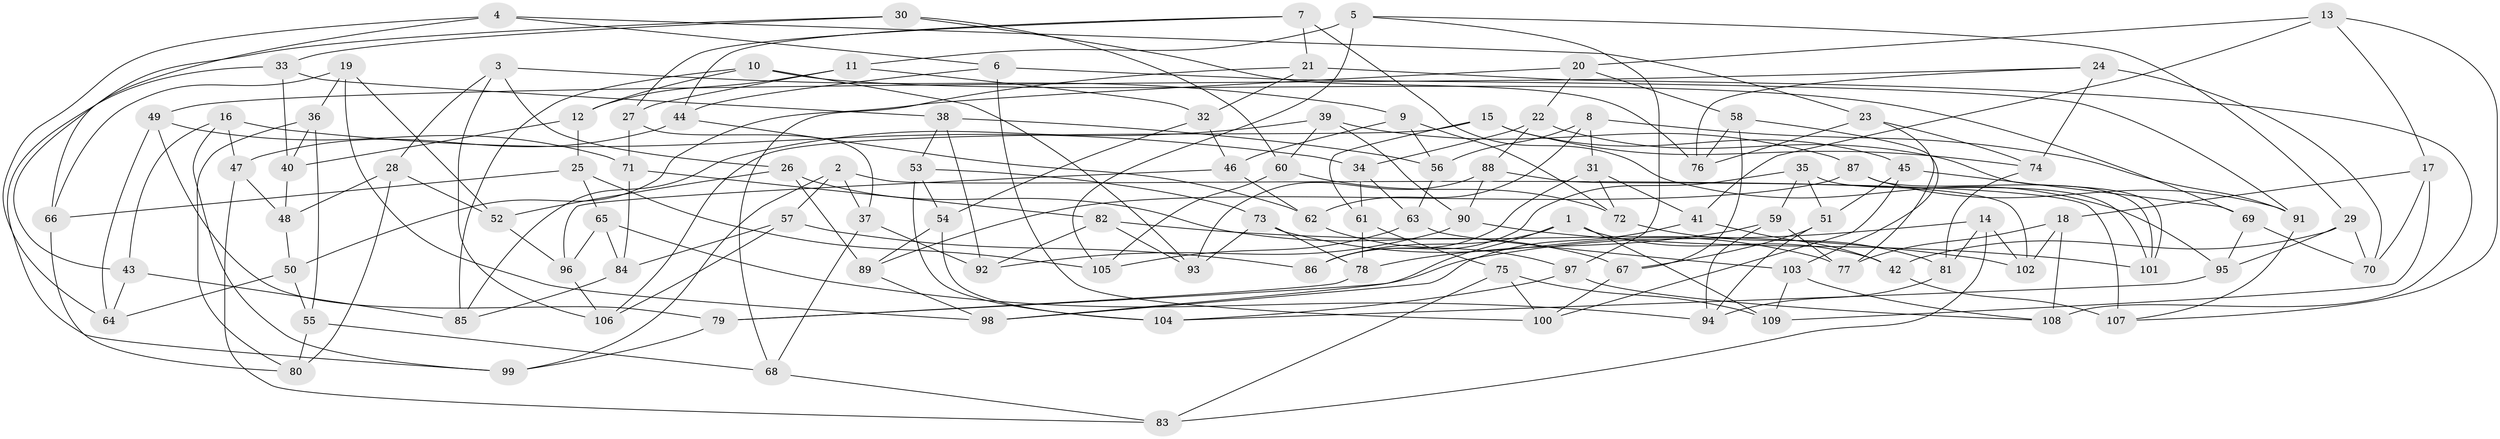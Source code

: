 // coarse degree distribution, {6: 0.3939393939393939, 4: 0.36363636363636365, 5: 0.21212121212121213, 3: 0.030303030303030304}
// Generated by graph-tools (version 1.1) at 2025/38/03/04/25 23:38:08]
// undirected, 109 vertices, 218 edges
graph export_dot {
  node [color=gray90,style=filled];
  1;
  2;
  3;
  4;
  5;
  6;
  7;
  8;
  9;
  10;
  11;
  12;
  13;
  14;
  15;
  16;
  17;
  18;
  19;
  20;
  21;
  22;
  23;
  24;
  25;
  26;
  27;
  28;
  29;
  30;
  31;
  32;
  33;
  34;
  35;
  36;
  37;
  38;
  39;
  40;
  41;
  42;
  43;
  44;
  45;
  46;
  47;
  48;
  49;
  50;
  51;
  52;
  53;
  54;
  55;
  56;
  57;
  58;
  59;
  60;
  61;
  62;
  63;
  64;
  65;
  66;
  67;
  68;
  69;
  70;
  71;
  72;
  73;
  74;
  75;
  76;
  77;
  78;
  79;
  80;
  81;
  82;
  83;
  84;
  85;
  86;
  87;
  88;
  89;
  90;
  91;
  92;
  93;
  94;
  95;
  96;
  97;
  98;
  99;
  100;
  101;
  102;
  103;
  104;
  105;
  106;
  107;
  108;
  109;
  1 -- 42;
  1 -- 86;
  1 -- 98;
  1 -- 109;
  2 -- 57;
  2 -- 107;
  2 -- 99;
  2 -- 37;
  3 -- 28;
  3 -- 106;
  3 -- 26;
  3 -- 9;
  4 -- 64;
  4 -- 23;
  4 -- 6;
  4 -- 66;
  5 -- 97;
  5 -- 29;
  5 -- 105;
  5 -- 11;
  6 -- 91;
  6 -- 44;
  6 -- 100;
  7 -- 21;
  7 -- 27;
  7 -- 44;
  7 -- 95;
  8 -- 62;
  8 -- 31;
  8 -- 91;
  8 -- 56;
  9 -- 72;
  9 -- 46;
  9 -- 56;
  10 -- 69;
  10 -- 93;
  10 -- 85;
  10 -- 12;
  11 -- 32;
  11 -- 12;
  11 -- 27;
  12 -- 40;
  12 -- 25;
  13 -- 17;
  13 -- 20;
  13 -- 41;
  13 -- 107;
  14 -- 83;
  14 -- 102;
  14 -- 81;
  14 -- 79;
  15 -- 74;
  15 -- 106;
  15 -- 61;
  15 -- 45;
  16 -- 99;
  16 -- 47;
  16 -- 34;
  16 -- 43;
  17 -- 109;
  17 -- 70;
  17 -- 18;
  18 -- 108;
  18 -- 102;
  18 -- 77;
  19 -- 36;
  19 -- 52;
  19 -- 98;
  19 -- 66;
  20 -- 58;
  20 -- 22;
  20 -- 50;
  21 -- 68;
  21 -- 32;
  21 -- 108;
  22 -- 88;
  22 -- 101;
  22 -- 34;
  23 -- 74;
  23 -- 77;
  23 -- 76;
  24 -- 76;
  24 -- 74;
  24 -- 70;
  24 -- 49;
  25 -- 66;
  25 -- 105;
  25 -- 65;
  26 -- 67;
  26 -- 89;
  26 -- 52;
  27 -- 71;
  27 -- 37;
  28 -- 80;
  28 -- 52;
  28 -- 48;
  29 -- 95;
  29 -- 42;
  29 -- 70;
  30 -- 43;
  30 -- 33;
  30 -- 60;
  30 -- 76;
  31 -- 86;
  31 -- 41;
  31 -- 72;
  32 -- 46;
  32 -- 54;
  33 -- 38;
  33 -- 40;
  33 -- 99;
  34 -- 61;
  34 -- 63;
  35 -- 59;
  35 -- 86;
  35 -- 51;
  35 -- 101;
  36 -- 55;
  36 -- 80;
  36 -- 40;
  37 -- 68;
  37 -- 92;
  38 -- 53;
  38 -- 92;
  38 -- 56;
  39 -- 90;
  39 -- 87;
  39 -- 85;
  39 -- 60;
  40 -- 48;
  41 -- 98;
  41 -- 42;
  42 -- 107;
  43 -- 64;
  43 -- 85;
  44 -- 47;
  44 -- 62;
  45 -- 100;
  45 -- 51;
  45 -- 69;
  46 -- 62;
  46 -- 96;
  47 -- 48;
  47 -- 83;
  48 -- 50;
  49 -- 71;
  49 -- 79;
  49 -- 64;
  50 -- 64;
  50 -- 55;
  51 -- 94;
  51 -- 67;
  52 -- 96;
  53 -- 54;
  53 -- 104;
  53 -- 73;
  54 -- 89;
  54 -- 104;
  55 -- 80;
  55 -- 68;
  56 -- 63;
  57 -- 84;
  57 -- 86;
  57 -- 106;
  58 -- 103;
  58 -- 76;
  58 -- 67;
  59 -- 77;
  59 -- 78;
  59 -- 94;
  60 -- 72;
  60 -- 105;
  61 -- 75;
  61 -- 78;
  62 -- 97;
  63 -- 105;
  63 -- 103;
  65 -- 84;
  65 -- 94;
  65 -- 96;
  66 -- 80;
  67 -- 100;
  68 -- 83;
  69 -- 70;
  69 -- 95;
  71 -- 84;
  71 -- 82;
  72 -- 81;
  73 -- 77;
  73 -- 78;
  73 -- 93;
  74 -- 81;
  75 -- 109;
  75 -- 100;
  75 -- 83;
  78 -- 79;
  79 -- 99;
  81 -- 94;
  82 -- 92;
  82 -- 93;
  82 -- 102;
  84 -- 85;
  87 -- 89;
  87 -- 91;
  87 -- 101;
  88 -- 90;
  88 -- 102;
  88 -- 93;
  89 -- 98;
  90 -- 101;
  90 -- 92;
  91 -- 107;
  95 -- 104;
  96 -- 106;
  97 -- 108;
  97 -- 104;
  103 -- 108;
  103 -- 109;
}
